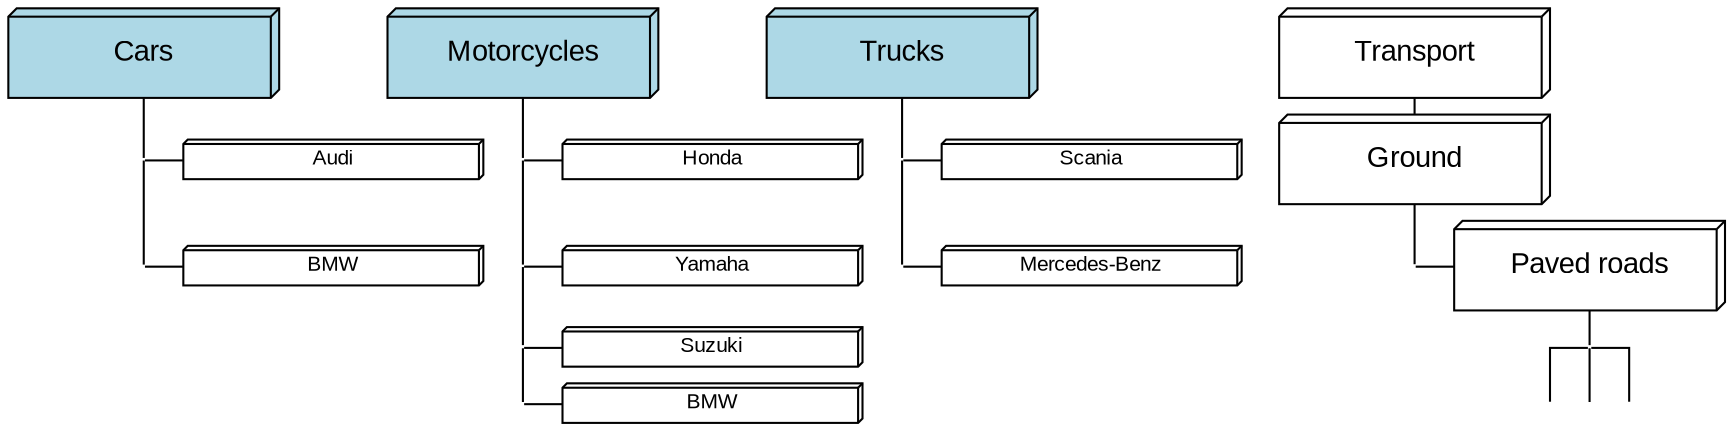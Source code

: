 digraph root {
	graph [ranksep=0.1,
		splines=ortho
	];
	node [fontname=Arial,
		height=0,
		shape=none,
		width=0
	];
	edge [dir=none];
	subgraph CarsGraph {
		graph [rank="",
			ranksep=0.1,
			splines=ortho
		];
		node [fillcolor="",
			fontname=Arial,
			fontsize=10,
			height=0,
			label="",
			shape=none,
			style="",
			width=0
		];
		edge [dir=none];
		{
			graph [rank=same,
				ranksep=0.1,
				splines=ortho
			];
			node [fillcolor="",
				fontname=Arial,
				fontsize=10,
				height=0,
				label="",
				shape=none,
				style="",
				width=0
			];
			edge [dir=none];
			Audi	[height=0.2,
				label=Audi,
				shape=box3d,
				width=2.0];
			car1;
			car1 -> Audi;
		}
		{
			graph [rank=same,
				ranksep=0.1,
				splines=ortho
			];
			node [fillcolor="",
				fontname=Arial,
				fontsize=10,
				height=0,
				label="",
				shape=none,
				style="",
				width=0
			];
			edge [dir=none];
			BMW	[height=0.2,
				label=BMW,
				shape=box3d,
				width=2.0];
			car2;
			car2 -> BMW;
		}
		Cars	[fillcolor=lightblue,
			fontsize="",
			height=0.6,
			label=Cars,
			shape=box3d,
			style=filled,
			width=1.8];
		Cars -> car1;
		car1 -> car2;
	}
	subgraph MotorcyclesGraph {
		graph [rank="",
			ranksep=0.1,
			splines=ortho
		];
		node [fillcolor="",
			fontname=Arial,
			fontsize=10,
			height=0,
			label="",
			shape=none,
			style="",
			width=0
		];
		edge [dir=none];
		{
			graph [rank=same,
				ranksep=0.1,
				splines=ortho
			];
			node [fillcolor="",
				fontname=Arial,
				fontsize=10,
				height=0,
				label="",
				shape=none,
				style="",
				width=0
			];
			edge [dir=none];
			Honda	[height=0.2,
				label=Honda,
				shape=box3d,
				width=2.0];
			moto0;
			moto0 -> Honda;
		}
		{
			graph [rank=same,
				ranksep=0.1,
				splines=ortho
			];
			node [fillcolor="",
				fontname=Arial,
				fontsize=10,
				height=0,
				label="",
				shape=none,
				style="",
				width=0
			];
			edge [dir=none];
			Yamaha	[height=0.2,
				label=Yamaha,
				shape=box3d,
				width=2.0];
			moto1;
			moto1 -> Yamaha;
		}
		{
			graph [rank=same,
				ranksep=0.1,
				splines=ortho
			];
			node [fillcolor="",
				fontname=Arial,
				fontsize=10,
				height=0,
				label="",
				shape=none,
				style="",
				width=0
			];
			edge [dir=none];
			Suzuki	[height=0.2,
				label=Suzuki,
				shape=box3d,
				width=2.0];
			moto2;
			moto2 -> Suzuki;
		}
		{
			graph [rank=same,
				ranksep=0.1,
				splines=ortho
			];
			node [fillcolor="",
				fontname=Arial,
				fontsize=10,
				height=0,
				label="",
				shape=none,
				style="",
				width=0
			];
			edge [dir=none];
			BMW_gv1	[height=0.2,
				label=BMW,
				shape=box3d,
				width=2.0];
			moto3;
			moto3 -> BMW_gv1;
		}
		Motorcycles	[fillcolor=lightblue,
			fontsize="",
			height=0.6,
			label=Motorcycles,
			shape=box3d,
			style=filled,
			width=1.8];
		Motorcycles -> moto0;
		moto0 -> moto1;
		moto1 -> moto2;
		moto2 -> moto3;
	}
	subgraph TrucksGraph {
		graph [rank="",
			ranksep=0.1,
			splines=ortho
		];
		node [fillcolor="",
			fontname=Arial,
			fontsize=10,
			height=0,
			label="",
			shape=none,
			style="",
			width=0
		];
		edge [dir=none];
		{
			graph [rank=same,
				ranksep=0.1,
				splines=ortho
			];
			node [fillcolor="",
				fontname=Arial,
				fontsize=10,
				height=0,
				label="",
				shape=none,
				style="",
				width=0
			];
			edge [dir=none];
			Scania	[height=0.2,
				label=Scania,
				shape=box3d,
				width=2.0];
			trunk0;
			trunk0 -> Scania;
		}
		{
			graph [rank=same,
				ranksep=0.1,
				splines=ortho
			];
			node [fillcolor="",
				fontname=Arial,
				fontsize=10,
				height=0,
				label="",
				shape=none,
				style="",
				width=0
			];
			edge [dir=none];
			MercedesBenz	[height=0.2,
				label="Mercedes-Benz",
				shape=box3d,
				width=2.0];
			trunk1;
			trunk1 -> MercedesBenz;
		}
		Trucks	[fillcolor=lightblue,
			fontsize="",
			height=0.6,
			label=Trucks,
			shape=box3d,
			style=filled,
			width=1.8];
		Trucks -> trunk0;
		trunk0 -> trunk1;
	}
	subgraph GVpackMerge {
		graph [rank="",
			ranksep=0.1,
			splines=ortho
		];
		node [fontname=Arial,
			height=0,
			label="",
			shape=none,
			width=0
		];
		edge [dir=none];
		{
			graph [rank=same,
				ranksep=0.1,
				splines=ortho
			];
			node [fontname=Arial,
				height=0,
				label="",
				shape=none,
				width=0
			];
			edge [dir=none];
			Road	[height=0.6,
				label="Paved roads",
				shape=box3d,
				width=1.8];
			n0 -> Road;
		}
		ROOT	[height=0.6,
			label=Transport,
			shape=box3d,
			width=1.8];
		Ground	[height=0.6,
			label=Ground,
			shape=box3d,
			width=1.8];
		ROOT -> Ground;
		Ground -> n0;
		Road -> r0;
		r0 -> Cars_gv1;
		r0 -> Motorcycles_gv1;
		r0 -> Trucks_gv1;
	}
}
